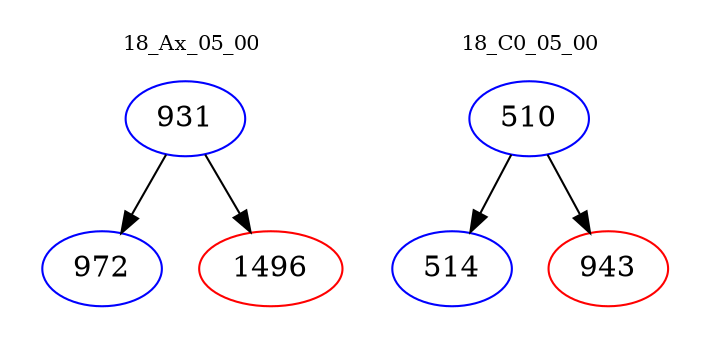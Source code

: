 digraph{
subgraph cluster_0 {
color = white
label = "18_Ax_05_00";
fontsize=10;
T0_931 [label="931", color="blue"]
T0_931 -> T0_972 [color="black"]
T0_972 [label="972", color="blue"]
T0_931 -> T0_1496 [color="black"]
T0_1496 [label="1496", color="red"]
}
subgraph cluster_1 {
color = white
label = "18_C0_05_00";
fontsize=10;
T1_510 [label="510", color="blue"]
T1_510 -> T1_514 [color="black"]
T1_514 [label="514", color="blue"]
T1_510 -> T1_943 [color="black"]
T1_943 [label="943", color="red"]
}
}
